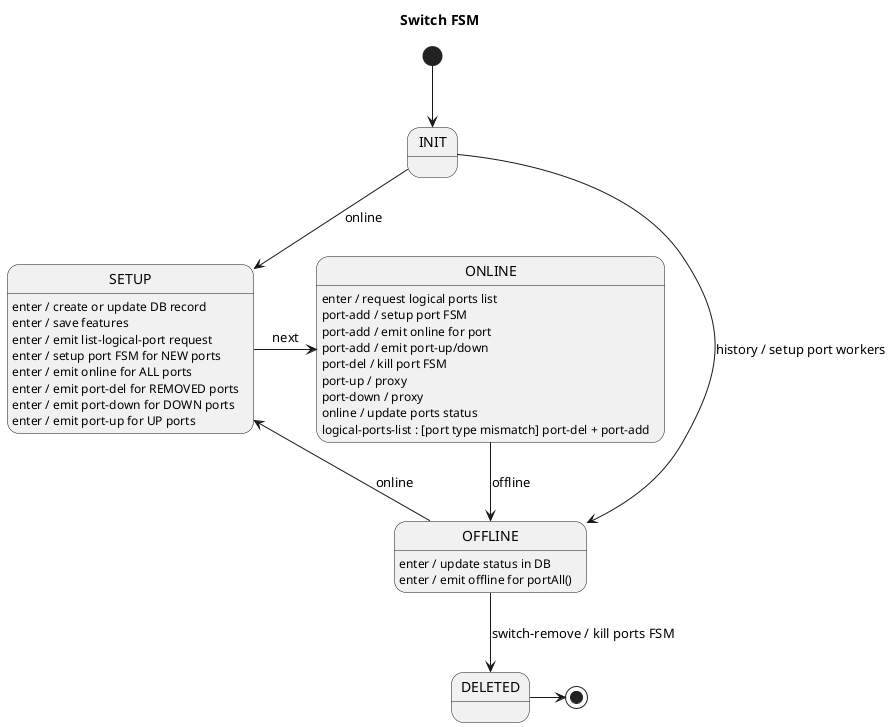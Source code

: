 Internal data:
* switchId
* list of portNumber+upState

Input signals:
* history
* online
* offline
* port-add
* port-del
* port-up
* port-down

Output signals:
* online
* offline
* setup-port
* remove-port
* port-up
* port-down

@startuml
title Switch FSM

[*] --> INIT

INIT --> OFFLINE : history / setup port workers
INIT --> SETUP : online

SETUP : enter / create or update DB record
SETUP : enter / save features
SETUP : enter / emit list-logical-port request
SETUP : enter / setup port FSM for NEW ports
SETUP : enter / emit online for ALL ports
SETUP : enter / emit port-del for REMOVED ports
SETUP : enter / emit port-down for DOWN ports
SETUP : enter / emit port-up for UP ports
SETUP -r-> ONLINE : next

ONLINE : enter / request logical ports list
ONLINE : port-add / setup port FSM
ONLINE : port-add / emit online for port
ONLINE : port-add / emit port-up/down
ONLINE : port-del / kill port FSM
ONLINE : port-up / proxy
ONLINE : port-down / proxy
ONLINE : online / update ports status
ONLINE : logical-ports-list : [port type mismatch] port-del + port-add
ONLINE --> OFFLINE : offline

OFFLINE : enter / update status in DB
OFFLINE : enter / emit offline for portAll()
OFFLINE --> SETUP : online
OFFLINE --> DELETED: switch-remove / kill ports FSM
DELETED -> [*]

@enduml
